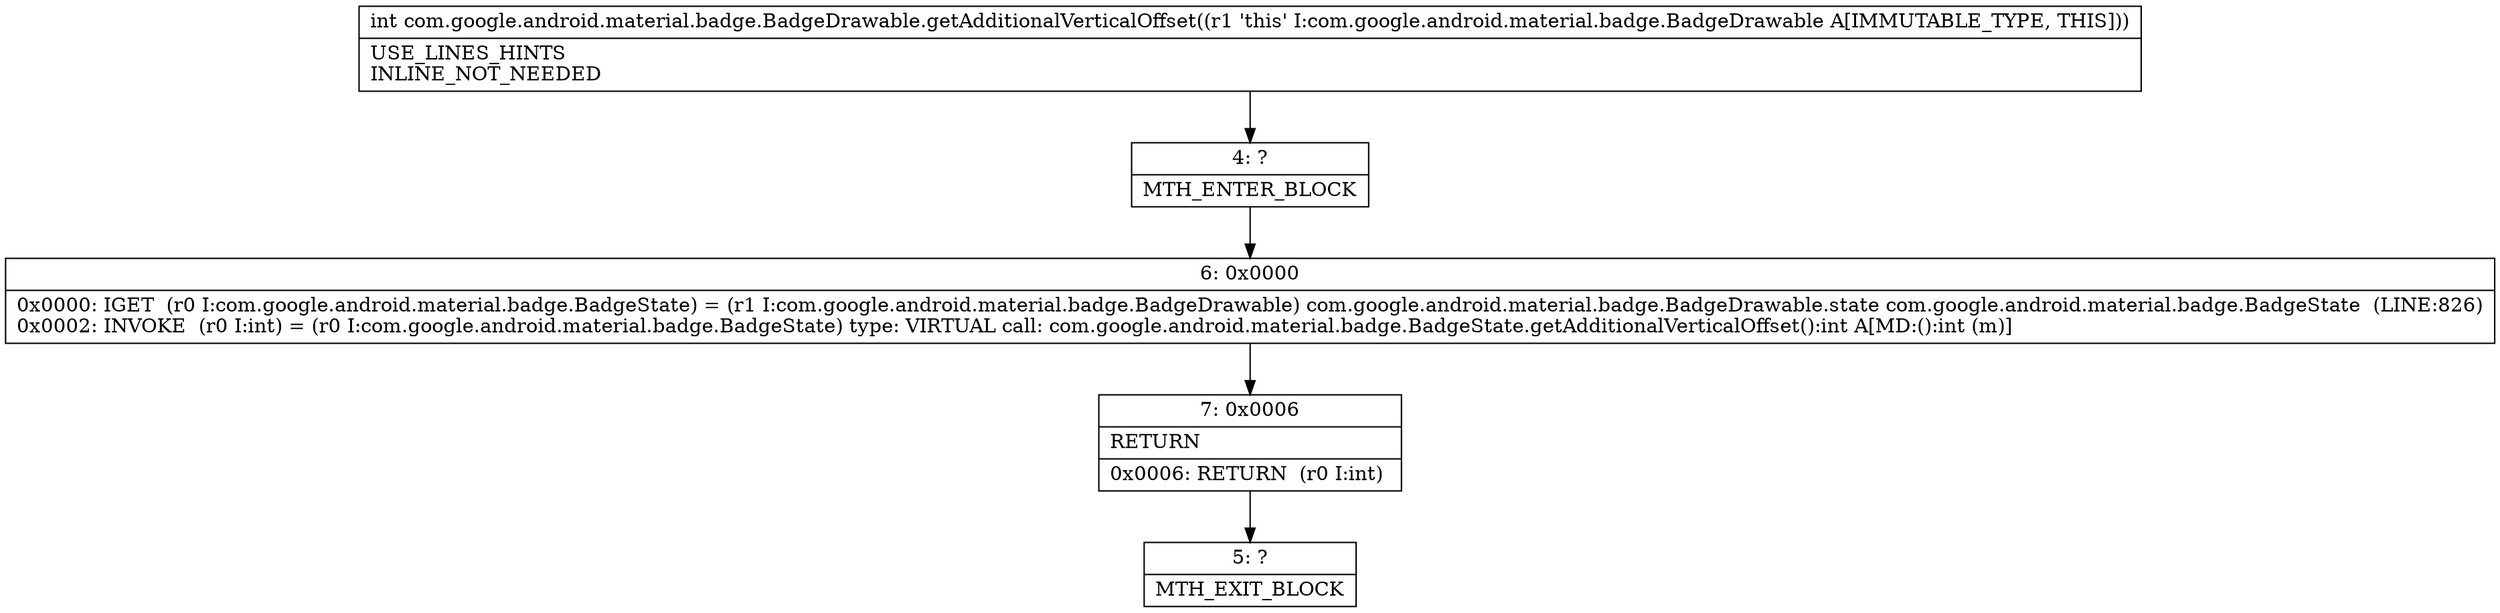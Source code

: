 digraph "CFG forcom.google.android.material.badge.BadgeDrawable.getAdditionalVerticalOffset()I" {
Node_4 [shape=record,label="{4\:\ ?|MTH_ENTER_BLOCK\l}"];
Node_6 [shape=record,label="{6\:\ 0x0000|0x0000: IGET  (r0 I:com.google.android.material.badge.BadgeState) = (r1 I:com.google.android.material.badge.BadgeDrawable) com.google.android.material.badge.BadgeDrawable.state com.google.android.material.badge.BadgeState  (LINE:826)\l0x0002: INVOKE  (r0 I:int) = (r0 I:com.google.android.material.badge.BadgeState) type: VIRTUAL call: com.google.android.material.badge.BadgeState.getAdditionalVerticalOffset():int A[MD:():int (m)]\l}"];
Node_7 [shape=record,label="{7\:\ 0x0006|RETURN\l|0x0006: RETURN  (r0 I:int) \l}"];
Node_5 [shape=record,label="{5\:\ ?|MTH_EXIT_BLOCK\l}"];
MethodNode[shape=record,label="{int com.google.android.material.badge.BadgeDrawable.getAdditionalVerticalOffset((r1 'this' I:com.google.android.material.badge.BadgeDrawable A[IMMUTABLE_TYPE, THIS]))  | USE_LINES_HINTS\lINLINE_NOT_NEEDED\l}"];
MethodNode -> Node_4;Node_4 -> Node_6;
Node_6 -> Node_7;
Node_7 -> Node_5;
}

